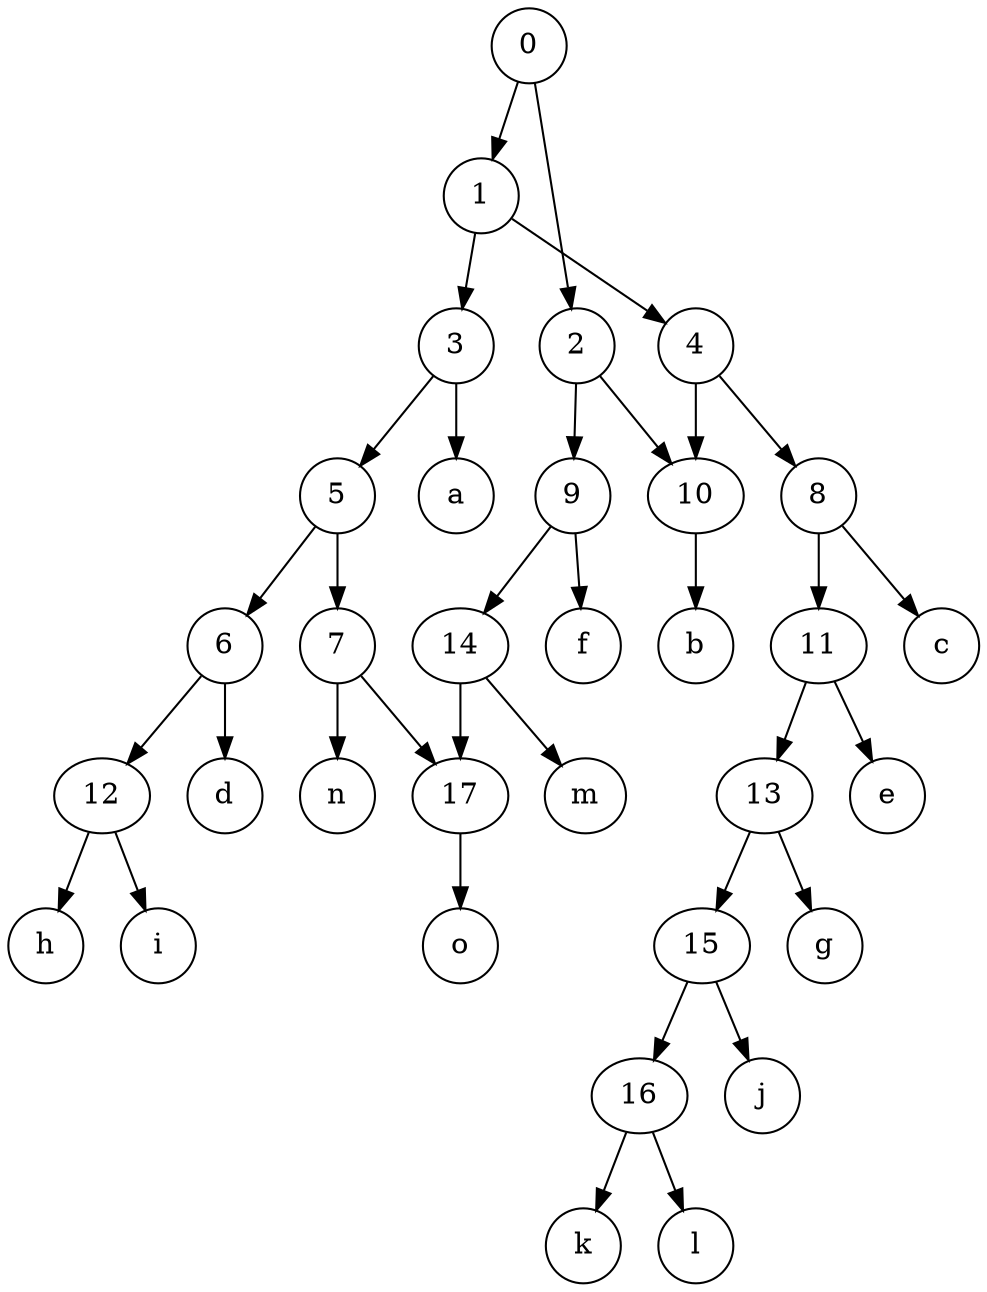 digraph {
	graph [rankdir=TB]
	0 [label=0 height=0.5 width=0.5]
	1 [label=1 height=0.5 width=0.5]
	2 [label=2 height=0.5 width=0.5]
	3 [label=3 height=0.5 width=0.5]
	4 [label=4 height=0.5 width=0.5]
	5 [label=5 height=0.5 width=0.5]
	6 [label=6 height=0.5 width=0.5]
	7 [label=7 height=0.5 width=0.5]
	8 [label=8 height=0.5 width=0.5]
	9 [label=9 height=0.5 width=0.5]
	10 [label=10 height=0.5 width=0.5]
	11 [label=11 height=0.5 width=0.5]
	12 [label=12 height=0.5 width=0.5]
	13 [label=13 height=0.5 width=0.5]
	14 [label=14 height=0.5 width=0.5]
	15 [label=15 height=0.5 width=0.5]
	16 [label=16 height=0.5 width=0.5]
	17 [label=17 height=0.5 width=0.5]
	a [label=a height=0.5 width=0.5]
	b [label=b height=0.5 width=0.5]
	c [label=c height=0.5 width=0.5]
	d [label=d height=0.5 width=0.5]
	e [label=e height=0.5 width=0.5]
	f [label=f height=0.5 width=0.5]
	g [label=g height=0.5 width=0.5]
	h [label=h height=0.5 width=0.5]
	i [label=i height=0.5 width=0.5]
	j [label=j height=0.5 width=0.5]
	k [label=k height=0.5 width=0.5]
	l [label=l height=0.5 width=0.5]
	m [label=m height=0.5 width=0.5]
	n [label=n height=0.5 width=0.5]
	o [label=o height=0.5 width=0.5]
	0 -> 1
	0 -> 2
	1 -> 3
	1 -> 4
	2 -> 9
	2 -> 10
	3 -> 5
	3 -> a
	4 -> 8
	4 -> 10
	5 -> 6
	5 -> 7
	6 -> d
	6 -> 12
	7 -> n
	7 -> 17
	8 -> 11
	8 -> c
	9 -> f
	9 -> 14
	10 -> b
	11 -> e
	11 -> 13
	12 -> h
	12 -> i
	13 -> 15
	13 -> g
	14 -> m
	14 -> 17
	15 -> j
	15 -> 16
	16 -> k
	16 -> l
	17 -> o
}
